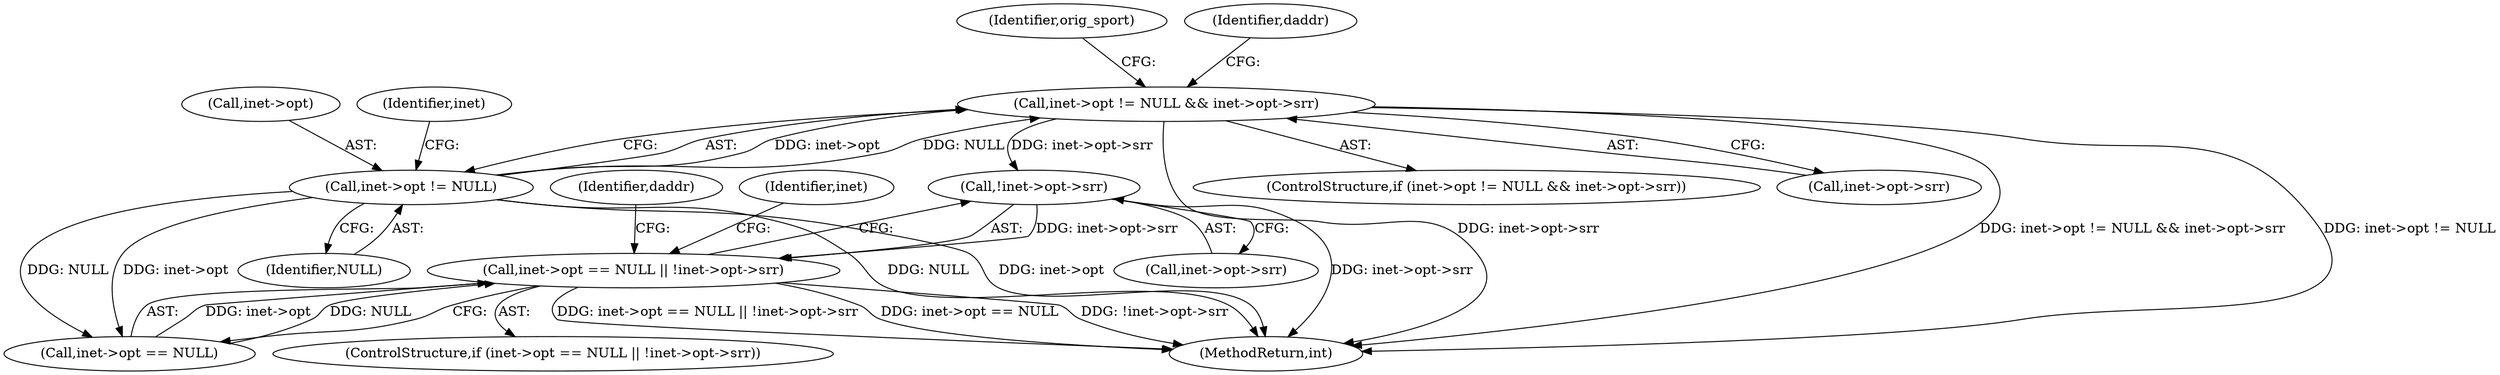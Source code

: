 digraph "1_linux_f6d8bd051c391c1c0458a30b2a7abcd939329259@pointer" {
"1000245" [label="(Call,!inet->opt->srr)"];
"1000163" [label="(Call,inet->opt != NULL && inet->opt->srr)"];
"1000164" [label="(Call,inet->opt != NULL)"];
"1000239" [label="(Call,inet->opt == NULL || !inet->opt->srr)"];
"1000163" [label="(Call,inet->opt != NULL && inet->opt->srr)"];
"1000411" [label="(MethodReturn,int)"];
"1000162" [label="(ControlStructure,if (inet->opt != NULL && inet->opt->srr))"];
"1000190" [label="(Identifier,orig_sport)"];
"1000252" [label="(Identifier,daddr)"];
"1000240" [label="(Call,inet->opt == NULL)"];
"1000239" [label="(Call,inet->opt == NULL || !inet->opt->srr)"];
"1000177" [label="(Identifier,daddr)"];
"1000246" [label="(Call,inet->opt->srr)"];
"1000245" [label="(Call,!inet->opt->srr)"];
"1000165" [label="(Call,inet->opt)"];
"1000171" [label="(Identifier,inet)"];
"1000164" [label="(Call,inet->opt != NULL)"];
"1000259" [label="(Identifier,inet)"];
"1000169" [label="(Call,inet->opt->srr)"];
"1000168" [label="(Identifier,NULL)"];
"1000238" [label="(ControlStructure,if (inet->opt == NULL || !inet->opt->srr))"];
"1000245" -> "1000239"  [label="AST: "];
"1000245" -> "1000246"  [label="CFG: "];
"1000246" -> "1000245"  [label="AST: "];
"1000239" -> "1000245"  [label="CFG: "];
"1000245" -> "1000411"  [label="DDG: inet->opt->srr"];
"1000245" -> "1000239"  [label="DDG: inet->opt->srr"];
"1000163" -> "1000245"  [label="DDG: inet->opt->srr"];
"1000163" -> "1000162"  [label="AST: "];
"1000163" -> "1000164"  [label="CFG: "];
"1000163" -> "1000169"  [label="CFG: "];
"1000164" -> "1000163"  [label="AST: "];
"1000169" -> "1000163"  [label="AST: "];
"1000177" -> "1000163"  [label="CFG: "];
"1000190" -> "1000163"  [label="CFG: "];
"1000163" -> "1000411"  [label="DDG: inet->opt != NULL"];
"1000163" -> "1000411"  [label="DDG: inet->opt->srr"];
"1000163" -> "1000411"  [label="DDG: inet->opt != NULL && inet->opt->srr"];
"1000164" -> "1000163"  [label="DDG: inet->opt"];
"1000164" -> "1000163"  [label="DDG: NULL"];
"1000164" -> "1000168"  [label="CFG: "];
"1000165" -> "1000164"  [label="AST: "];
"1000168" -> "1000164"  [label="AST: "];
"1000171" -> "1000164"  [label="CFG: "];
"1000164" -> "1000411"  [label="DDG: NULL"];
"1000164" -> "1000411"  [label="DDG: inet->opt"];
"1000164" -> "1000240"  [label="DDG: inet->opt"];
"1000164" -> "1000240"  [label="DDG: NULL"];
"1000239" -> "1000238"  [label="AST: "];
"1000239" -> "1000240"  [label="CFG: "];
"1000240" -> "1000239"  [label="AST: "];
"1000252" -> "1000239"  [label="CFG: "];
"1000259" -> "1000239"  [label="CFG: "];
"1000239" -> "1000411"  [label="DDG: inet->opt == NULL || !inet->opt->srr"];
"1000239" -> "1000411"  [label="DDG: inet->opt == NULL"];
"1000239" -> "1000411"  [label="DDG: !inet->opt->srr"];
"1000240" -> "1000239"  [label="DDG: inet->opt"];
"1000240" -> "1000239"  [label="DDG: NULL"];
}
